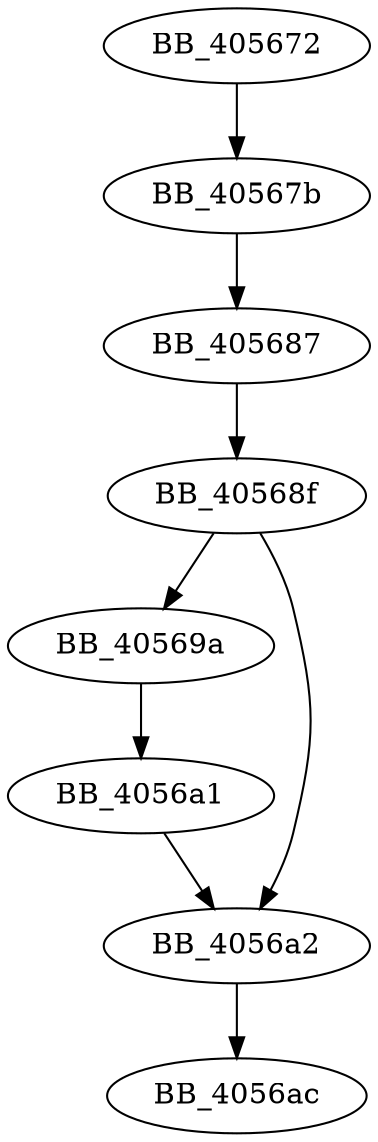 DiGraph ___raise_securityfailure{
BB_405672->BB_40567b
BB_40567b->BB_405687
BB_405687->BB_40568f
BB_40568f->BB_40569a
BB_40568f->BB_4056a2
BB_40569a->BB_4056a1
BB_4056a1->BB_4056a2
BB_4056a2->BB_4056ac
}
